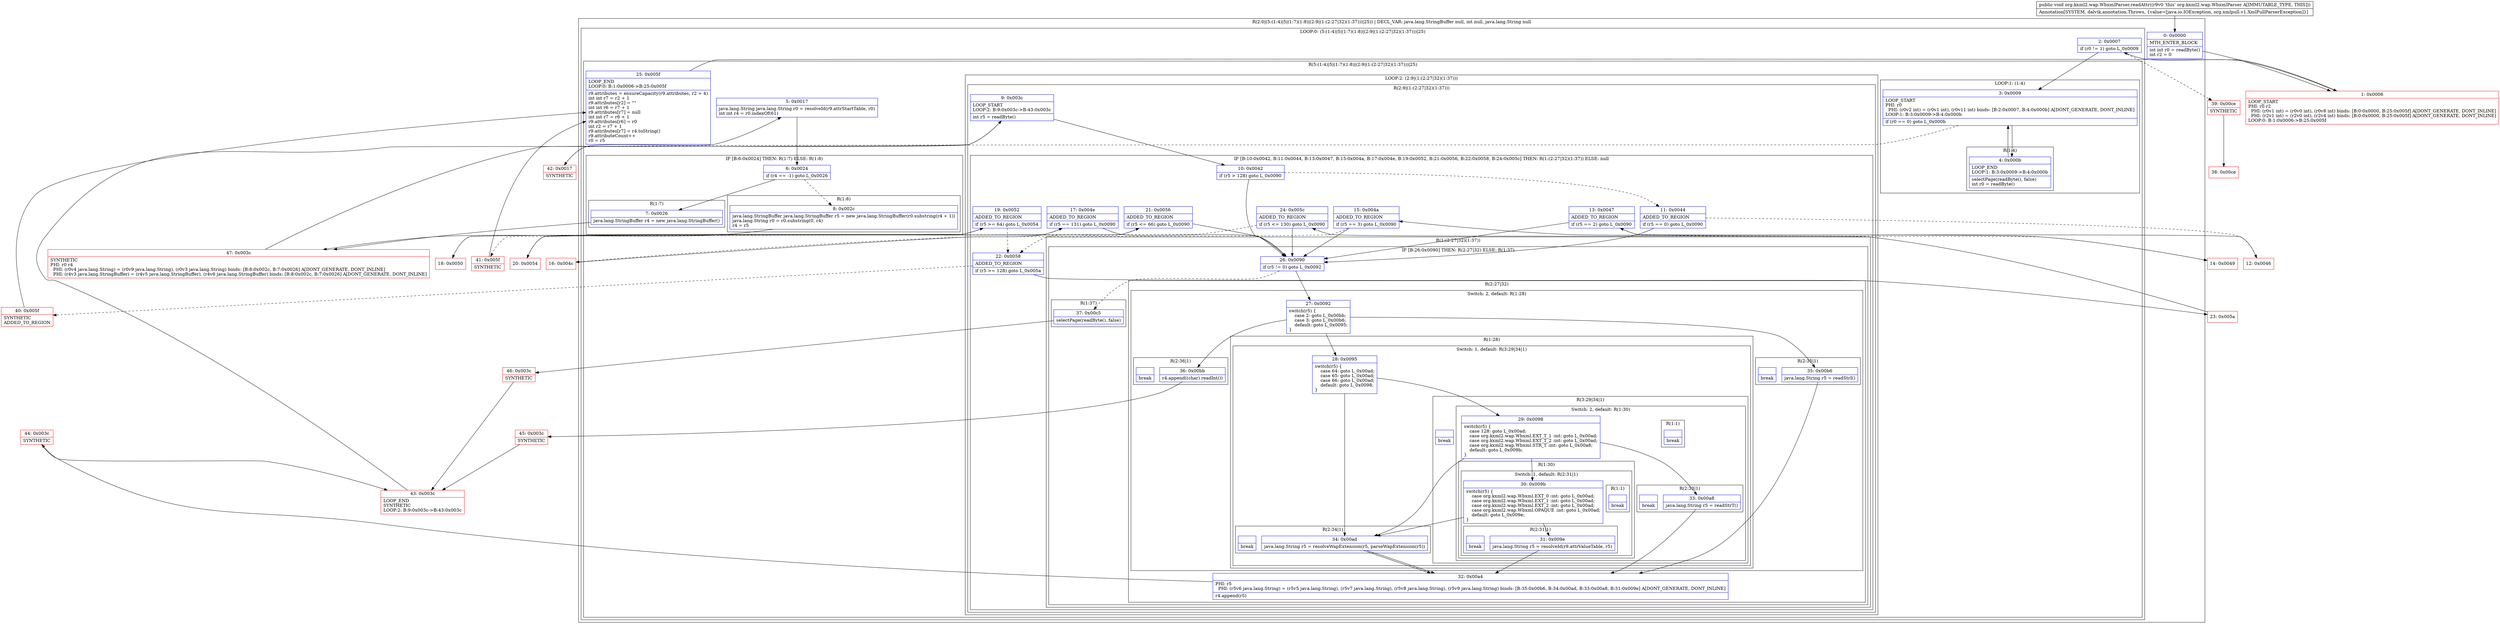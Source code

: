 digraph "CFG fororg.kxml2.wap.WbxmlParser.readAttr()V" {
subgraph cluster_Region_750334674 {
label = "R(2:0|(5:(1:4)|5|(1:7)(1:8)|(2:9|(1:(2:27|32)(1:37)))|25)) | DECL_VAR: java.lang.StringBuffer null, int null, java.lang.String null\l";
node [shape=record,color=blue];
Node_0 [shape=record,label="{0\:\ 0x0000|MTH_ENTER_BLOCK\l|int int r0 = readByte()\lint r2 = 0\l}"];
subgraph cluster_LoopRegion_297085439 {
label = "LOOP:0: (5:(1:4)|5|(1:7)(1:8)|(2:9|(1:(2:27|32)(1:37)))|25)";
node [shape=record,color=blue];
Node_2 [shape=record,label="{2\:\ 0x0007|if (r0 != 1) goto L_0x0009\l}"];
subgraph cluster_Region_2045052973 {
label = "R(5:(1:4)|5|(1:7)(1:8)|(2:9|(1:(2:27|32)(1:37)))|25)";
node [shape=record,color=blue];
subgraph cluster_LoopRegion_1962915513 {
label = "LOOP:1: (1:4)";
node [shape=record,color=blue];
Node_3 [shape=record,label="{3\:\ 0x0009|LOOP_START\lPHI: r0 \l  PHI: (r0v2 int) = (r0v1 int), (r0v11 int) binds: [B:2:0x0007, B:4:0x000b] A[DONT_GENERATE, DONT_INLINE]\lLOOP:1: B:3:0x0009\-\>B:4:0x000b\l|if (r0 == 0) goto L_0x000b\l}"];
subgraph cluster_Region_16057710 {
label = "R(1:4)";
node [shape=record,color=blue];
Node_4 [shape=record,label="{4\:\ 0x000b|LOOP_END\lLOOP:1: B:3:0x0009\-\>B:4:0x000b\l|selectPage(readByte(), false)\lint r0 = readByte()\l}"];
}
}
Node_5 [shape=record,label="{5\:\ 0x0017|java.lang.String java.lang.String r0 = resolveId(r9.attrStartTable, r0)\lint int r4 = r0.indexOf(61)\l}"];
subgraph cluster_IfRegion_226280385 {
label = "IF [B:6:0x0024] THEN: R(1:7) ELSE: R(1:8)";
node [shape=record,color=blue];
Node_6 [shape=record,label="{6\:\ 0x0024|if (r4 == \-1) goto L_0x0026\l}"];
subgraph cluster_Region_901704000 {
label = "R(1:7)";
node [shape=record,color=blue];
Node_7 [shape=record,label="{7\:\ 0x0026|java.lang.StringBuffer r4 = new java.lang.StringBuffer()\l}"];
}
subgraph cluster_Region_629828715 {
label = "R(1:8)";
node [shape=record,color=blue];
Node_8 [shape=record,label="{8\:\ 0x002c|java.lang.StringBuffer java.lang.StringBuffer r5 = new java.lang.StringBuffer(r0.substring(r4 + 1))\ljava.lang.String r0 = r0.substring(0, r4)\lr4 = r5\l}"];
}
}
subgraph cluster_LoopRegion_1453977771 {
label = "LOOP:2: (2:9|(1:(2:27|32)(1:37)))";
node [shape=record,color=blue];
subgraph cluster_Region_1023269680 {
label = "R(2:9|(1:(2:27|32)(1:37)))";
node [shape=record,color=blue];
Node_9 [shape=record,label="{9\:\ 0x003c|LOOP_START\lLOOP:2: B:9:0x003c\-\>B:43:0x003c\l|int r5 = readByte()\l}"];
subgraph cluster_IfRegion_1247937008 {
label = "IF [B:10:0x0042, B:11:0x0044, B:13:0x0047, B:15:0x004a, B:17:0x004e, B:19:0x0052, B:21:0x0056, B:22:0x0058, B:24:0x005c] THEN: R(1:(2:27|32)(1:37)) ELSE: null";
node [shape=record,color=blue];
Node_10 [shape=record,label="{10\:\ 0x0042|if (r5 \> 128) goto L_0x0090\l}"];
Node_11 [shape=record,label="{11\:\ 0x0044|ADDED_TO_REGION\l|if (r5 == 0) goto L_0x0090\l}"];
Node_13 [shape=record,label="{13\:\ 0x0047|ADDED_TO_REGION\l|if (r5 == 2) goto L_0x0090\l}"];
Node_15 [shape=record,label="{15\:\ 0x004a|ADDED_TO_REGION\l|if (r5 == 3) goto L_0x0090\l}"];
Node_17 [shape=record,label="{17\:\ 0x004e|ADDED_TO_REGION\l|if (r5 == 131) goto L_0x0090\l}"];
Node_19 [shape=record,label="{19\:\ 0x0052|ADDED_TO_REGION\l|if (r5 \>= 64) goto L_0x0054\l}"];
Node_21 [shape=record,label="{21\:\ 0x0056|ADDED_TO_REGION\l|if (r5 \<= 66) goto L_0x0090\l}"];
Node_22 [shape=record,label="{22\:\ 0x0058|ADDED_TO_REGION\l|if (r5 \>= 128) goto L_0x005a\l}"];
Node_24 [shape=record,label="{24\:\ 0x005c|ADDED_TO_REGION\l|if (r5 \<= 130) goto L_0x0090\l}"];
subgraph cluster_Region_1023893936 {
label = "R(1:(2:27|32)(1:37))";
node [shape=record,color=blue];
subgraph cluster_IfRegion_569090486 {
label = "IF [B:26:0x0090] THEN: R(2:27|32) ELSE: R(1:37)";
node [shape=record,color=blue];
Node_26 [shape=record,label="{26\:\ 0x0090|if (r5 != 0) goto L_0x0092\l}"];
subgraph cluster_Region_966149661 {
label = "R(2:27|32)";
node [shape=record,color=blue];
subgraph cluster_SwitchRegion_1675470882 {
label = "Switch: 2, default: R(1:28)";
node [shape=record,color=blue];
Node_27 [shape=record,label="{27\:\ 0x0092|switch(r5) \{\l    case 2: goto L_0x00bb;\l    case 3: goto L_0x00b6;\l    default: goto L_0x0095;\l\}\l}"];
subgraph cluster_Region_383301751 {
label = "R(2:36|1)";
node [shape=record,color=blue];
Node_36 [shape=record,label="{36\:\ 0x00bb|r4.append((char) readInt())\l}"];
Node_InsnContainer_258817711 [shape=record,label="{|break\l}"];
}
subgraph cluster_Region_1567539406 {
label = "R(2:35|1)";
node [shape=record,color=blue];
Node_35 [shape=record,label="{35\:\ 0x00b6|java.lang.String r5 = readStrI()\l}"];
Node_InsnContainer_165790739 [shape=record,label="{|break\l}"];
}
subgraph cluster_Region_38587804 {
label = "R(1:28)";
node [shape=record,color=blue];
subgraph cluster_SwitchRegion_824957746 {
label = "Switch: 1, default: R(3:29|34|1)";
node [shape=record,color=blue];
Node_28 [shape=record,label="{28\:\ 0x0095|switch(r5) \{\l    case 64: goto L_0x00ad;\l    case 65: goto L_0x00ad;\l    case 66: goto L_0x00ad;\l    default: goto L_0x0098;\l\}\l}"];
subgraph cluster_Region_1797005670 {
label = "R(2:34|1)";
node [shape=record,color=blue];
Node_34 [shape=record,label="{34\:\ 0x00ad|java.lang.String r5 = resolveWapExtension(r5, parseWapExtension(r5))\l}"];
Node_InsnContainer_615007609 [shape=record,label="{|break\l}"];
}
subgraph cluster_Region_2081705781 {
label = "R(3:29|34|1)";
node [shape=record,color=blue];
subgraph cluster_SwitchRegion_386321314 {
label = "Switch: 2, default: R(1:30)";
node [shape=record,color=blue];
Node_29 [shape=record,label="{29\:\ 0x0098|switch(r5) \{\l    case 128: goto L_0x00ad;\l    case org.kxml2.wap.Wbxml.EXT_T_1 :int: goto L_0x00ad;\l    case org.kxml2.wap.Wbxml.EXT_T_2 :int: goto L_0x00ad;\l    case org.kxml2.wap.Wbxml.STR_T :int: goto L_0x00a8;\l    default: goto L_0x009b;\l\}\l}"];
subgraph cluster_Region_1367660194 {
label = "R(1:1)";
node [shape=record,color=blue];
Node_InsnContainer_940156555 [shape=record,label="{|break\l}"];
}
subgraph cluster_Region_1663736982 {
label = "R(2:33|1)";
node [shape=record,color=blue];
Node_33 [shape=record,label="{33\:\ 0x00a8|java.lang.String r5 = readStrT()\l}"];
Node_InsnContainer_1713834505 [shape=record,label="{|break\l}"];
}
subgraph cluster_Region_939135611 {
label = "R(1:30)";
node [shape=record,color=blue];
subgraph cluster_SwitchRegion_420802008 {
label = "Switch: 1, default: R(2:31|1)";
node [shape=record,color=blue];
Node_30 [shape=record,label="{30\:\ 0x009b|switch(r5) \{\l    case org.kxml2.wap.Wbxml.EXT_0 :int: goto L_0x00ad;\l    case org.kxml2.wap.Wbxml.EXT_1 :int: goto L_0x00ad;\l    case org.kxml2.wap.Wbxml.EXT_2 :int: goto L_0x00ad;\l    case org.kxml2.wap.Wbxml.OPAQUE :int: goto L_0x00ad;\l    default: goto L_0x009e;\l\}\l}"];
subgraph cluster_Region_809273803 {
label = "R(1:1)";
node [shape=record,color=blue];
Node_InsnContainer_79224506 [shape=record,label="{|break\l}"];
}
subgraph cluster_Region_1980319619 {
label = "R(2:31|1)";
node [shape=record,color=blue];
Node_31 [shape=record,label="{31\:\ 0x009e|java.lang.String r5 = resolveId(r9.attrValueTable, r5)\l}"];
Node_InsnContainer_1963551135 [shape=record,label="{|break\l}"];
}
}
}
}
Node_34 [shape=record,label="{34\:\ 0x00ad|java.lang.String r5 = resolveWapExtension(r5, parseWapExtension(r5))\l}"];
Node_InsnContainer_450069986 [shape=record,label="{|break\l}"];
}
}
}
}
Node_32 [shape=record,label="{32\:\ 0x00a4|PHI: r5 \l  PHI: (r5v6 java.lang.String) = (r5v5 java.lang.String), (r5v7 java.lang.String), (r5v8 java.lang.String), (r5v9 java.lang.String) binds: [B:35:0x00b6, B:34:0x00ad, B:33:0x00a8, B:31:0x009e] A[DONT_GENERATE, DONT_INLINE]\l|r4.append(r5)\l}"];
}
subgraph cluster_Region_1417183869 {
label = "R(1:37)";
node [shape=record,color=blue];
Node_37 [shape=record,label="{37\:\ 0x00c5|selectPage(readByte(), false)\l}"];
}
}
}
}
}
}
Node_25 [shape=record,label="{25\:\ 0x005f|LOOP_END\lLOOP:0: B:1:0x0006\-\>B:25:0x005f\l|r9.attributes = ensureCapacity(r9.attributes, r2 + 4)\lint int r7 = r2 + 1\lr9.attributes[r2] = \"\"\lint int r6 = r7 + 1\lr9.attributes[r7] = null\lint int r7 = r6 + 1\lr9.attributes[r6] = r0\lint r2 = r7 + 1\lr9.attributes[r7] = r4.toString()\lr9.attributeCount++\lr0 = r5\l}"];
}
}
}
Node_1 [shape=record,color=red,label="{1\:\ 0x0006|LOOP_START\lPHI: r0 r2 \l  PHI: (r0v1 int) = (r0v0 int), (r0v8 int) binds: [B:0:0x0000, B:25:0x005f] A[DONT_GENERATE, DONT_INLINE]\l  PHI: (r2v1 int) = (r2v0 int), (r2v4 int) binds: [B:0:0x0000, B:25:0x005f] A[DONT_GENERATE, DONT_INLINE]\lLOOP:0: B:1:0x0006\-\>B:25:0x005f\l}"];
Node_12 [shape=record,color=red,label="{12\:\ 0x0046}"];
Node_14 [shape=record,color=red,label="{14\:\ 0x0049}"];
Node_16 [shape=record,color=red,label="{16\:\ 0x004c}"];
Node_18 [shape=record,color=red,label="{18\:\ 0x0050}"];
Node_20 [shape=record,color=red,label="{20\:\ 0x0054}"];
Node_23 [shape=record,color=red,label="{23\:\ 0x005a}"];
Node_38 [shape=record,color=red,label="{38\:\ 0x00ce}"];
Node_39 [shape=record,color=red,label="{39\:\ 0x00ce|SYNTHETIC\l}"];
Node_40 [shape=record,color=red,label="{40\:\ 0x005f|SYNTHETIC\lADDED_TO_REGION\l}"];
Node_41 [shape=record,color=red,label="{41\:\ 0x005f|SYNTHETIC\l}"];
Node_42 [shape=record,color=red,label="{42\:\ 0x0017|SYNTHETIC\l}"];
Node_43 [shape=record,color=red,label="{43\:\ 0x003c|LOOP_END\lSYNTHETIC\lLOOP:2: B:9:0x003c\-\>B:43:0x003c\l}"];
Node_44 [shape=record,color=red,label="{44\:\ 0x003c|SYNTHETIC\l}"];
Node_45 [shape=record,color=red,label="{45\:\ 0x003c|SYNTHETIC\l}"];
Node_46 [shape=record,color=red,label="{46\:\ 0x003c|SYNTHETIC\l}"];
Node_47 [shape=record,color=red,label="{47\:\ 0x003c|SYNTHETIC\lPHI: r0 r4 \l  PHI: (r0v4 java.lang.String) = (r0v9 java.lang.String), (r0v3 java.lang.String) binds: [B:8:0x002c, B:7:0x0026] A[DONT_GENERATE, DONT_INLINE]\l  PHI: (r4v3 java.lang.StringBuffer) = (r4v5 java.lang.StringBuffer), (r4v6 java.lang.StringBuffer) binds: [B:8:0x002c, B:7:0x0026] A[DONT_GENERATE, DONT_INLINE]\l}"];
MethodNode[shape=record,label="{public void org.kxml2.wap.WbxmlParser.readAttr((r9v0 'this' org.kxml2.wap.WbxmlParser A[IMMUTABLE_TYPE, THIS]))  | Annotation[SYSTEM, dalvik.annotation.Throws, \{value=[java.io.IOException, org.xmlpull.v1.XmlPullParserException]\}]\l}"];
MethodNode -> Node_0;
Node_0 -> Node_1;
Node_2 -> Node_3;
Node_2 -> Node_39[style=dashed];
Node_3 -> Node_4;
Node_3 -> Node_42[style=dashed];
Node_4 -> Node_3;
Node_5 -> Node_6;
Node_6 -> Node_7;
Node_6 -> Node_8[style=dashed];
Node_7 -> Node_47;
Node_8 -> Node_47;
Node_9 -> Node_10;
Node_10 -> Node_11[style=dashed];
Node_10 -> Node_26;
Node_11 -> Node_12[style=dashed];
Node_11 -> Node_26;
Node_13 -> Node_14[style=dashed];
Node_13 -> Node_26;
Node_15 -> Node_16[style=dashed];
Node_15 -> Node_26;
Node_17 -> Node_18[style=dashed];
Node_17 -> Node_26;
Node_19 -> Node_20;
Node_19 -> Node_22[style=dashed];
Node_21 -> Node_22[style=dashed];
Node_21 -> Node_26;
Node_22 -> Node_23;
Node_22 -> Node_40[style=dashed];
Node_24 -> Node_26;
Node_24 -> Node_41[style=dashed];
Node_26 -> Node_27;
Node_26 -> Node_37[style=dashed];
Node_27 -> Node_28;
Node_27 -> Node_35;
Node_27 -> Node_36;
Node_36 -> Node_45;
Node_35 -> Node_32;
Node_28 -> Node_29;
Node_28 -> Node_34;
Node_34 -> Node_32;
Node_29 -> Node_30;
Node_29 -> Node_33;
Node_29 -> Node_34;
Node_33 -> Node_32;
Node_30 -> Node_31;
Node_30 -> Node_34;
Node_31 -> Node_32;
Node_34 -> Node_32;
Node_32 -> Node_44;
Node_37 -> Node_46;
Node_25 -> Node_1;
Node_1 -> Node_2;
Node_12 -> Node_13;
Node_14 -> Node_15;
Node_16 -> Node_17;
Node_18 -> Node_19;
Node_20 -> Node_21;
Node_23 -> Node_24;
Node_39 -> Node_38;
Node_40 -> Node_25;
Node_41 -> Node_25;
Node_42 -> Node_5;
Node_43 -> Node_9;
Node_44 -> Node_43;
Node_45 -> Node_43;
Node_46 -> Node_43;
Node_47 -> Node_9;
}

